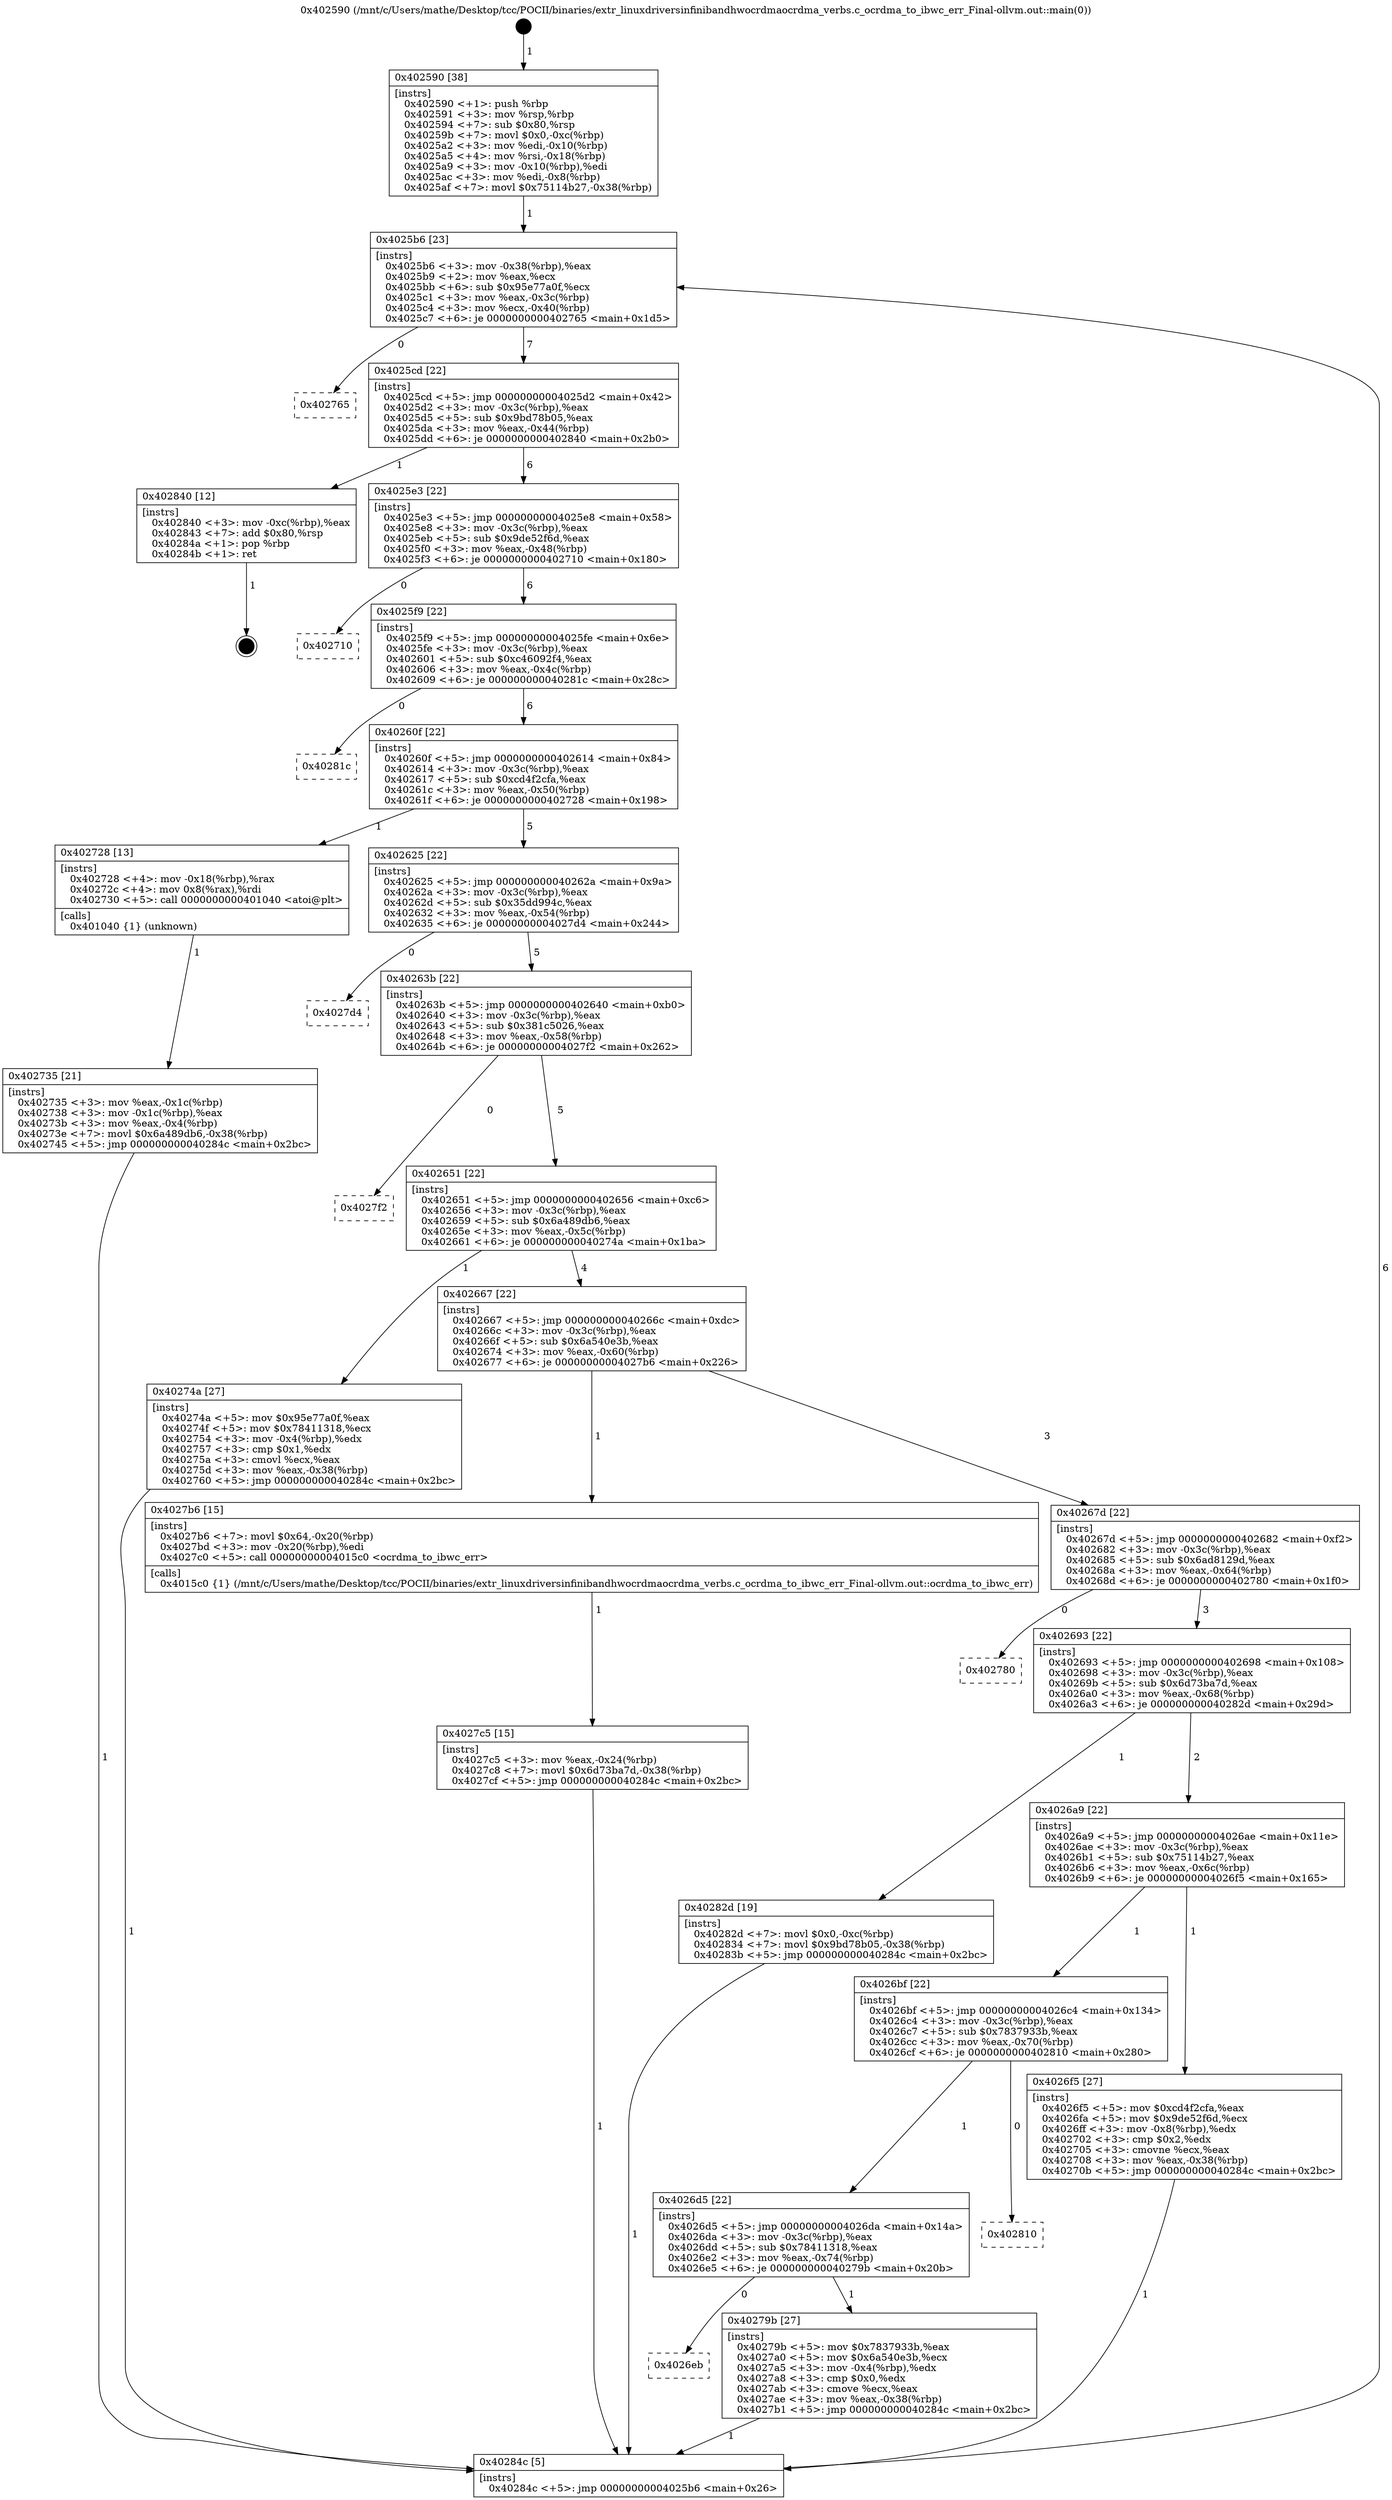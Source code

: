digraph "0x402590" {
  label = "0x402590 (/mnt/c/Users/mathe/Desktop/tcc/POCII/binaries/extr_linuxdriversinfinibandhwocrdmaocrdma_verbs.c_ocrdma_to_ibwc_err_Final-ollvm.out::main(0))"
  labelloc = "t"
  node[shape=record]

  Entry [label="",width=0.3,height=0.3,shape=circle,fillcolor=black,style=filled]
  "0x4025b6" [label="{
     0x4025b6 [23]\l
     | [instrs]\l
     &nbsp;&nbsp;0x4025b6 \<+3\>: mov -0x38(%rbp),%eax\l
     &nbsp;&nbsp;0x4025b9 \<+2\>: mov %eax,%ecx\l
     &nbsp;&nbsp;0x4025bb \<+6\>: sub $0x95e77a0f,%ecx\l
     &nbsp;&nbsp;0x4025c1 \<+3\>: mov %eax,-0x3c(%rbp)\l
     &nbsp;&nbsp;0x4025c4 \<+3\>: mov %ecx,-0x40(%rbp)\l
     &nbsp;&nbsp;0x4025c7 \<+6\>: je 0000000000402765 \<main+0x1d5\>\l
  }"]
  "0x402765" [label="{
     0x402765\l
  }", style=dashed]
  "0x4025cd" [label="{
     0x4025cd [22]\l
     | [instrs]\l
     &nbsp;&nbsp;0x4025cd \<+5\>: jmp 00000000004025d2 \<main+0x42\>\l
     &nbsp;&nbsp;0x4025d2 \<+3\>: mov -0x3c(%rbp),%eax\l
     &nbsp;&nbsp;0x4025d5 \<+5\>: sub $0x9bd78b05,%eax\l
     &nbsp;&nbsp;0x4025da \<+3\>: mov %eax,-0x44(%rbp)\l
     &nbsp;&nbsp;0x4025dd \<+6\>: je 0000000000402840 \<main+0x2b0\>\l
  }"]
  Exit [label="",width=0.3,height=0.3,shape=circle,fillcolor=black,style=filled,peripheries=2]
  "0x402840" [label="{
     0x402840 [12]\l
     | [instrs]\l
     &nbsp;&nbsp;0x402840 \<+3\>: mov -0xc(%rbp),%eax\l
     &nbsp;&nbsp;0x402843 \<+7\>: add $0x80,%rsp\l
     &nbsp;&nbsp;0x40284a \<+1\>: pop %rbp\l
     &nbsp;&nbsp;0x40284b \<+1\>: ret\l
  }"]
  "0x4025e3" [label="{
     0x4025e3 [22]\l
     | [instrs]\l
     &nbsp;&nbsp;0x4025e3 \<+5\>: jmp 00000000004025e8 \<main+0x58\>\l
     &nbsp;&nbsp;0x4025e8 \<+3\>: mov -0x3c(%rbp),%eax\l
     &nbsp;&nbsp;0x4025eb \<+5\>: sub $0x9de52f6d,%eax\l
     &nbsp;&nbsp;0x4025f0 \<+3\>: mov %eax,-0x48(%rbp)\l
     &nbsp;&nbsp;0x4025f3 \<+6\>: je 0000000000402710 \<main+0x180\>\l
  }"]
  "0x4027c5" [label="{
     0x4027c5 [15]\l
     | [instrs]\l
     &nbsp;&nbsp;0x4027c5 \<+3\>: mov %eax,-0x24(%rbp)\l
     &nbsp;&nbsp;0x4027c8 \<+7\>: movl $0x6d73ba7d,-0x38(%rbp)\l
     &nbsp;&nbsp;0x4027cf \<+5\>: jmp 000000000040284c \<main+0x2bc\>\l
  }"]
  "0x402710" [label="{
     0x402710\l
  }", style=dashed]
  "0x4025f9" [label="{
     0x4025f9 [22]\l
     | [instrs]\l
     &nbsp;&nbsp;0x4025f9 \<+5\>: jmp 00000000004025fe \<main+0x6e\>\l
     &nbsp;&nbsp;0x4025fe \<+3\>: mov -0x3c(%rbp),%eax\l
     &nbsp;&nbsp;0x402601 \<+5\>: sub $0xc46092f4,%eax\l
     &nbsp;&nbsp;0x402606 \<+3\>: mov %eax,-0x4c(%rbp)\l
     &nbsp;&nbsp;0x402609 \<+6\>: je 000000000040281c \<main+0x28c\>\l
  }"]
  "0x4026eb" [label="{
     0x4026eb\l
  }", style=dashed]
  "0x40281c" [label="{
     0x40281c\l
  }", style=dashed]
  "0x40260f" [label="{
     0x40260f [22]\l
     | [instrs]\l
     &nbsp;&nbsp;0x40260f \<+5\>: jmp 0000000000402614 \<main+0x84\>\l
     &nbsp;&nbsp;0x402614 \<+3\>: mov -0x3c(%rbp),%eax\l
     &nbsp;&nbsp;0x402617 \<+5\>: sub $0xcd4f2cfa,%eax\l
     &nbsp;&nbsp;0x40261c \<+3\>: mov %eax,-0x50(%rbp)\l
     &nbsp;&nbsp;0x40261f \<+6\>: je 0000000000402728 \<main+0x198\>\l
  }"]
  "0x40279b" [label="{
     0x40279b [27]\l
     | [instrs]\l
     &nbsp;&nbsp;0x40279b \<+5\>: mov $0x7837933b,%eax\l
     &nbsp;&nbsp;0x4027a0 \<+5\>: mov $0x6a540e3b,%ecx\l
     &nbsp;&nbsp;0x4027a5 \<+3\>: mov -0x4(%rbp),%edx\l
     &nbsp;&nbsp;0x4027a8 \<+3\>: cmp $0x0,%edx\l
     &nbsp;&nbsp;0x4027ab \<+3\>: cmove %ecx,%eax\l
     &nbsp;&nbsp;0x4027ae \<+3\>: mov %eax,-0x38(%rbp)\l
     &nbsp;&nbsp;0x4027b1 \<+5\>: jmp 000000000040284c \<main+0x2bc\>\l
  }"]
  "0x402728" [label="{
     0x402728 [13]\l
     | [instrs]\l
     &nbsp;&nbsp;0x402728 \<+4\>: mov -0x18(%rbp),%rax\l
     &nbsp;&nbsp;0x40272c \<+4\>: mov 0x8(%rax),%rdi\l
     &nbsp;&nbsp;0x402730 \<+5\>: call 0000000000401040 \<atoi@plt\>\l
     | [calls]\l
     &nbsp;&nbsp;0x401040 \{1\} (unknown)\l
  }"]
  "0x402625" [label="{
     0x402625 [22]\l
     | [instrs]\l
     &nbsp;&nbsp;0x402625 \<+5\>: jmp 000000000040262a \<main+0x9a\>\l
     &nbsp;&nbsp;0x40262a \<+3\>: mov -0x3c(%rbp),%eax\l
     &nbsp;&nbsp;0x40262d \<+5\>: sub $0x35dd994c,%eax\l
     &nbsp;&nbsp;0x402632 \<+3\>: mov %eax,-0x54(%rbp)\l
     &nbsp;&nbsp;0x402635 \<+6\>: je 00000000004027d4 \<main+0x244\>\l
  }"]
  "0x4026d5" [label="{
     0x4026d5 [22]\l
     | [instrs]\l
     &nbsp;&nbsp;0x4026d5 \<+5\>: jmp 00000000004026da \<main+0x14a\>\l
     &nbsp;&nbsp;0x4026da \<+3\>: mov -0x3c(%rbp),%eax\l
     &nbsp;&nbsp;0x4026dd \<+5\>: sub $0x78411318,%eax\l
     &nbsp;&nbsp;0x4026e2 \<+3\>: mov %eax,-0x74(%rbp)\l
     &nbsp;&nbsp;0x4026e5 \<+6\>: je 000000000040279b \<main+0x20b\>\l
  }"]
  "0x4027d4" [label="{
     0x4027d4\l
  }", style=dashed]
  "0x40263b" [label="{
     0x40263b [22]\l
     | [instrs]\l
     &nbsp;&nbsp;0x40263b \<+5\>: jmp 0000000000402640 \<main+0xb0\>\l
     &nbsp;&nbsp;0x402640 \<+3\>: mov -0x3c(%rbp),%eax\l
     &nbsp;&nbsp;0x402643 \<+5\>: sub $0x381c5026,%eax\l
     &nbsp;&nbsp;0x402648 \<+3\>: mov %eax,-0x58(%rbp)\l
     &nbsp;&nbsp;0x40264b \<+6\>: je 00000000004027f2 \<main+0x262\>\l
  }"]
  "0x402810" [label="{
     0x402810\l
  }", style=dashed]
  "0x4027f2" [label="{
     0x4027f2\l
  }", style=dashed]
  "0x402651" [label="{
     0x402651 [22]\l
     | [instrs]\l
     &nbsp;&nbsp;0x402651 \<+5\>: jmp 0000000000402656 \<main+0xc6\>\l
     &nbsp;&nbsp;0x402656 \<+3\>: mov -0x3c(%rbp),%eax\l
     &nbsp;&nbsp;0x402659 \<+5\>: sub $0x6a489db6,%eax\l
     &nbsp;&nbsp;0x40265e \<+3\>: mov %eax,-0x5c(%rbp)\l
     &nbsp;&nbsp;0x402661 \<+6\>: je 000000000040274a \<main+0x1ba\>\l
  }"]
  "0x402735" [label="{
     0x402735 [21]\l
     | [instrs]\l
     &nbsp;&nbsp;0x402735 \<+3\>: mov %eax,-0x1c(%rbp)\l
     &nbsp;&nbsp;0x402738 \<+3\>: mov -0x1c(%rbp),%eax\l
     &nbsp;&nbsp;0x40273b \<+3\>: mov %eax,-0x4(%rbp)\l
     &nbsp;&nbsp;0x40273e \<+7\>: movl $0x6a489db6,-0x38(%rbp)\l
     &nbsp;&nbsp;0x402745 \<+5\>: jmp 000000000040284c \<main+0x2bc\>\l
  }"]
  "0x40274a" [label="{
     0x40274a [27]\l
     | [instrs]\l
     &nbsp;&nbsp;0x40274a \<+5\>: mov $0x95e77a0f,%eax\l
     &nbsp;&nbsp;0x40274f \<+5\>: mov $0x78411318,%ecx\l
     &nbsp;&nbsp;0x402754 \<+3\>: mov -0x4(%rbp),%edx\l
     &nbsp;&nbsp;0x402757 \<+3\>: cmp $0x1,%edx\l
     &nbsp;&nbsp;0x40275a \<+3\>: cmovl %ecx,%eax\l
     &nbsp;&nbsp;0x40275d \<+3\>: mov %eax,-0x38(%rbp)\l
     &nbsp;&nbsp;0x402760 \<+5\>: jmp 000000000040284c \<main+0x2bc\>\l
  }"]
  "0x402667" [label="{
     0x402667 [22]\l
     | [instrs]\l
     &nbsp;&nbsp;0x402667 \<+5\>: jmp 000000000040266c \<main+0xdc\>\l
     &nbsp;&nbsp;0x40266c \<+3\>: mov -0x3c(%rbp),%eax\l
     &nbsp;&nbsp;0x40266f \<+5\>: sub $0x6a540e3b,%eax\l
     &nbsp;&nbsp;0x402674 \<+3\>: mov %eax,-0x60(%rbp)\l
     &nbsp;&nbsp;0x402677 \<+6\>: je 00000000004027b6 \<main+0x226\>\l
  }"]
  "0x402590" [label="{
     0x402590 [38]\l
     | [instrs]\l
     &nbsp;&nbsp;0x402590 \<+1\>: push %rbp\l
     &nbsp;&nbsp;0x402591 \<+3\>: mov %rsp,%rbp\l
     &nbsp;&nbsp;0x402594 \<+7\>: sub $0x80,%rsp\l
     &nbsp;&nbsp;0x40259b \<+7\>: movl $0x0,-0xc(%rbp)\l
     &nbsp;&nbsp;0x4025a2 \<+3\>: mov %edi,-0x10(%rbp)\l
     &nbsp;&nbsp;0x4025a5 \<+4\>: mov %rsi,-0x18(%rbp)\l
     &nbsp;&nbsp;0x4025a9 \<+3\>: mov -0x10(%rbp),%edi\l
     &nbsp;&nbsp;0x4025ac \<+3\>: mov %edi,-0x8(%rbp)\l
     &nbsp;&nbsp;0x4025af \<+7\>: movl $0x75114b27,-0x38(%rbp)\l
  }"]
  "0x4027b6" [label="{
     0x4027b6 [15]\l
     | [instrs]\l
     &nbsp;&nbsp;0x4027b6 \<+7\>: movl $0x64,-0x20(%rbp)\l
     &nbsp;&nbsp;0x4027bd \<+3\>: mov -0x20(%rbp),%edi\l
     &nbsp;&nbsp;0x4027c0 \<+5\>: call 00000000004015c0 \<ocrdma_to_ibwc_err\>\l
     | [calls]\l
     &nbsp;&nbsp;0x4015c0 \{1\} (/mnt/c/Users/mathe/Desktop/tcc/POCII/binaries/extr_linuxdriversinfinibandhwocrdmaocrdma_verbs.c_ocrdma_to_ibwc_err_Final-ollvm.out::ocrdma_to_ibwc_err)\l
  }"]
  "0x40267d" [label="{
     0x40267d [22]\l
     | [instrs]\l
     &nbsp;&nbsp;0x40267d \<+5\>: jmp 0000000000402682 \<main+0xf2\>\l
     &nbsp;&nbsp;0x402682 \<+3\>: mov -0x3c(%rbp),%eax\l
     &nbsp;&nbsp;0x402685 \<+5\>: sub $0x6ad8129d,%eax\l
     &nbsp;&nbsp;0x40268a \<+3\>: mov %eax,-0x64(%rbp)\l
     &nbsp;&nbsp;0x40268d \<+6\>: je 0000000000402780 \<main+0x1f0\>\l
  }"]
  "0x40284c" [label="{
     0x40284c [5]\l
     | [instrs]\l
     &nbsp;&nbsp;0x40284c \<+5\>: jmp 00000000004025b6 \<main+0x26\>\l
  }"]
  "0x402780" [label="{
     0x402780\l
  }", style=dashed]
  "0x402693" [label="{
     0x402693 [22]\l
     | [instrs]\l
     &nbsp;&nbsp;0x402693 \<+5\>: jmp 0000000000402698 \<main+0x108\>\l
     &nbsp;&nbsp;0x402698 \<+3\>: mov -0x3c(%rbp),%eax\l
     &nbsp;&nbsp;0x40269b \<+5\>: sub $0x6d73ba7d,%eax\l
     &nbsp;&nbsp;0x4026a0 \<+3\>: mov %eax,-0x68(%rbp)\l
     &nbsp;&nbsp;0x4026a3 \<+6\>: je 000000000040282d \<main+0x29d\>\l
  }"]
  "0x4026bf" [label="{
     0x4026bf [22]\l
     | [instrs]\l
     &nbsp;&nbsp;0x4026bf \<+5\>: jmp 00000000004026c4 \<main+0x134\>\l
     &nbsp;&nbsp;0x4026c4 \<+3\>: mov -0x3c(%rbp),%eax\l
     &nbsp;&nbsp;0x4026c7 \<+5\>: sub $0x7837933b,%eax\l
     &nbsp;&nbsp;0x4026cc \<+3\>: mov %eax,-0x70(%rbp)\l
     &nbsp;&nbsp;0x4026cf \<+6\>: je 0000000000402810 \<main+0x280\>\l
  }"]
  "0x40282d" [label="{
     0x40282d [19]\l
     | [instrs]\l
     &nbsp;&nbsp;0x40282d \<+7\>: movl $0x0,-0xc(%rbp)\l
     &nbsp;&nbsp;0x402834 \<+7\>: movl $0x9bd78b05,-0x38(%rbp)\l
     &nbsp;&nbsp;0x40283b \<+5\>: jmp 000000000040284c \<main+0x2bc\>\l
  }"]
  "0x4026a9" [label="{
     0x4026a9 [22]\l
     | [instrs]\l
     &nbsp;&nbsp;0x4026a9 \<+5\>: jmp 00000000004026ae \<main+0x11e\>\l
     &nbsp;&nbsp;0x4026ae \<+3\>: mov -0x3c(%rbp),%eax\l
     &nbsp;&nbsp;0x4026b1 \<+5\>: sub $0x75114b27,%eax\l
     &nbsp;&nbsp;0x4026b6 \<+3\>: mov %eax,-0x6c(%rbp)\l
     &nbsp;&nbsp;0x4026b9 \<+6\>: je 00000000004026f5 \<main+0x165\>\l
  }"]
  "0x4026f5" [label="{
     0x4026f5 [27]\l
     | [instrs]\l
     &nbsp;&nbsp;0x4026f5 \<+5\>: mov $0xcd4f2cfa,%eax\l
     &nbsp;&nbsp;0x4026fa \<+5\>: mov $0x9de52f6d,%ecx\l
     &nbsp;&nbsp;0x4026ff \<+3\>: mov -0x8(%rbp),%edx\l
     &nbsp;&nbsp;0x402702 \<+3\>: cmp $0x2,%edx\l
     &nbsp;&nbsp;0x402705 \<+3\>: cmovne %ecx,%eax\l
     &nbsp;&nbsp;0x402708 \<+3\>: mov %eax,-0x38(%rbp)\l
     &nbsp;&nbsp;0x40270b \<+5\>: jmp 000000000040284c \<main+0x2bc\>\l
  }"]
  Entry -> "0x402590" [label=" 1"]
  "0x4025b6" -> "0x402765" [label=" 0"]
  "0x4025b6" -> "0x4025cd" [label=" 7"]
  "0x402840" -> Exit [label=" 1"]
  "0x4025cd" -> "0x402840" [label=" 1"]
  "0x4025cd" -> "0x4025e3" [label=" 6"]
  "0x40282d" -> "0x40284c" [label=" 1"]
  "0x4025e3" -> "0x402710" [label=" 0"]
  "0x4025e3" -> "0x4025f9" [label=" 6"]
  "0x4027c5" -> "0x40284c" [label=" 1"]
  "0x4025f9" -> "0x40281c" [label=" 0"]
  "0x4025f9" -> "0x40260f" [label=" 6"]
  "0x4027b6" -> "0x4027c5" [label=" 1"]
  "0x40260f" -> "0x402728" [label=" 1"]
  "0x40260f" -> "0x402625" [label=" 5"]
  "0x40279b" -> "0x40284c" [label=" 1"]
  "0x402625" -> "0x4027d4" [label=" 0"]
  "0x402625" -> "0x40263b" [label=" 5"]
  "0x4026d5" -> "0x40279b" [label=" 1"]
  "0x40263b" -> "0x4027f2" [label=" 0"]
  "0x40263b" -> "0x402651" [label=" 5"]
  "0x4026d5" -> "0x4026eb" [label=" 0"]
  "0x402651" -> "0x40274a" [label=" 1"]
  "0x402651" -> "0x402667" [label=" 4"]
  "0x4026bf" -> "0x402810" [label=" 0"]
  "0x402667" -> "0x4027b6" [label=" 1"]
  "0x402667" -> "0x40267d" [label=" 3"]
  "0x4026bf" -> "0x4026d5" [label=" 1"]
  "0x40267d" -> "0x402780" [label=" 0"]
  "0x40267d" -> "0x402693" [label=" 3"]
  "0x40274a" -> "0x40284c" [label=" 1"]
  "0x402693" -> "0x40282d" [label=" 1"]
  "0x402693" -> "0x4026a9" [label=" 2"]
  "0x402735" -> "0x40284c" [label=" 1"]
  "0x4026a9" -> "0x4026f5" [label=" 1"]
  "0x4026a9" -> "0x4026bf" [label=" 1"]
  "0x4026f5" -> "0x40284c" [label=" 1"]
  "0x402590" -> "0x4025b6" [label=" 1"]
  "0x40284c" -> "0x4025b6" [label=" 6"]
  "0x402728" -> "0x402735" [label=" 1"]
}
